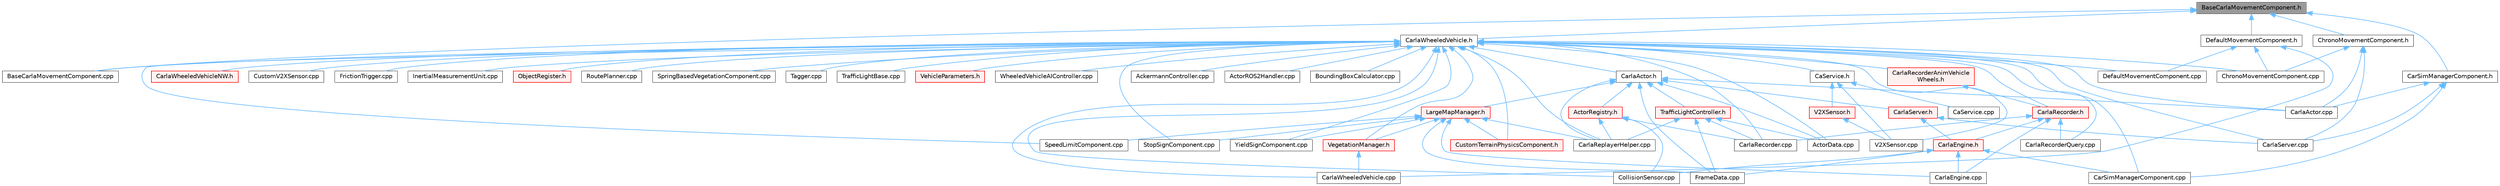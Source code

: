 digraph "BaseCarlaMovementComponent.h"
{
 // INTERACTIVE_SVG=YES
 // LATEX_PDF_SIZE
  bgcolor="transparent";
  edge [fontname=Helvetica,fontsize=10,labelfontname=Helvetica,labelfontsize=10];
  node [fontname=Helvetica,fontsize=10,shape=box,height=0.2,width=0.4];
  Node1 [id="Node000001",label="BaseCarlaMovementComponent.h",height=0.2,width=0.4,color="gray40", fillcolor="grey60", style="filled", fontcolor="black",tooltip=" "];
  Node1 -> Node2 [id="edge1_Node000001_Node000002",dir="back",color="steelblue1",style="solid",tooltip=" "];
  Node2 [id="Node000002",label="BaseCarlaMovementComponent.cpp",height=0.2,width=0.4,color="grey40", fillcolor="white", style="filled",URL="$da/da6/BaseCarlaMovementComponent_8cpp.html",tooltip=" "];
  Node1 -> Node3 [id="edge2_Node000001_Node000003",dir="back",color="steelblue1",style="solid",tooltip=" "];
  Node3 [id="Node000003",label="CarSimManagerComponent.h",height=0.2,width=0.4,color="grey40", fillcolor="white", style="filled",URL="$d9/d84/CarSimManagerComponent_8h.html",tooltip=" "];
  Node3 -> Node4 [id="edge3_Node000003_Node000004",dir="back",color="steelblue1",style="solid",tooltip=" "];
  Node4 [id="Node000004",label="CarSimManagerComponent.cpp",height=0.2,width=0.4,color="grey40", fillcolor="white", style="filled",URL="$d2/d56/CarSimManagerComponent_8cpp.html",tooltip=" "];
  Node3 -> Node5 [id="edge4_Node000003_Node000005",dir="back",color="steelblue1",style="solid",tooltip=" "];
  Node5 [id="Node000005",label="CarlaActor.cpp",height=0.2,width=0.4,color="grey40", fillcolor="white", style="filled",URL="$d3/d43/CarlaActor_8cpp.html",tooltip=" "];
  Node3 -> Node6 [id="edge5_Node000003_Node000006",dir="back",color="steelblue1",style="solid",tooltip=" "];
  Node6 [id="Node000006",label="CarlaServer.cpp",height=0.2,width=0.4,color="grey40", fillcolor="white", style="filled",URL="$db/d6c/CarlaServer_8cpp.html",tooltip=" "];
  Node1 -> Node7 [id="edge6_Node000001_Node000007",dir="back",color="steelblue1",style="solid",tooltip=" "];
  Node7 [id="Node000007",label="CarlaWheeledVehicle.h",height=0.2,width=0.4,color="grey40", fillcolor="white", style="filled",URL="$d3/d00/CarlaWheeledVehicle_8h.html",tooltip=" "];
  Node7 -> Node8 [id="edge7_Node000007_Node000008",dir="back",color="steelblue1",style="solid",tooltip=" "];
  Node8 [id="Node000008",label="AckermannController.cpp",height=0.2,width=0.4,color="grey40", fillcolor="white", style="filled",URL="$d1/d47/AckermannController_8cpp.html",tooltip=" "];
  Node7 -> Node9 [id="edge8_Node000007_Node000009",dir="back",color="steelblue1",style="solid",tooltip=" "];
  Node9 [id="Node000009",label="ActorData.cpp",height=0.2,width=0.4,color="grey40", fillcolor="white", style="filled",URL="$da/d7f/ActorData_8cpp.html",tooltip=" "];
  Node7 -> Node10 [id="edge9_Node000007_Node000010",dir="back",color="steelblue1",style="solid",tooltip=" "];
  Node10 [id="Node000010",label="ActorROS2Handler.cpp",height=0.2,width=0.4,color="grey40", fillcolor="white", style="filled",URL="$d6/d65/ActorROS2Handler_8cpp.html",tooltip=" "];
  Node7 -> Node2 [id="edge10_Node000007_Node000002",dir="back",color="steelblue1",style="solid",tooltip=" "];
  Node7 -> Node11 [id="edge11_Node000007_Node000011",dir="back",color="steelblue1",style="solid",tooltip=" "];
  Node11 [id="Node000011",label="BoundingBoxCalculator.cpp",height=0.2,width=0.4,color="grey40", fillcolor="white", style="filled",URL="$dd/dd8/BoundingBoxCalculator_8cpp.html",tooltip=" "];
  Node7 -> Node12 [id="edge12_Node000007_Node000012",dir="back",color="steelblue1",style="solid",tooltip=" "];
  Node12 [id="Node000012",label="CaService.h",height=0.2,width=0.4,color="grey40", fillcolor="white", style="filled",URL="$df/dd8/CaService_8h.html",tooltip=" "];
  Node12 -> Node13 [id="edge13_Node000012_Node000013",dir="back",color="steelblue1",style="solid",tooltip=" "];
  Node13 [id="Node000013",label="CaService.cpp",height=0.2,width=0.4,color="grey40", fillcolor="white", style="filled",URL="$d0/d8d/CaService_8cpp.html",tooltip=" "];
  Node12 -> Node14 [id="edge14_Node000012_Node000014",dir="back",color="steelblue1",style="solid",tooltip=" "];
  Node14 [id="Node000014",label="V2XSensor.cpp",height=0.2,width=0.4,color="grey40", fillcolor="white", style="filled",URL="$d2/df9/V2XSensor_8cpp.html",tooltip=" "];
  Node12 -> Node15 [id="edge15_Node000012_Node000015",dir="back",color="steelblue1",style="solid",tooltip=" "];
  Node15 [id="Node000015",label="V2XSensor.h",height=0.2,width=0.4,color="red", fillcolor="#FFF0F0", style="filled",URL="$d1/d71/V2XSensor_8h.html",tooltip=" "];
  Node15 -> Node14 [id="edge16_Node000015_Node000014",dir="back",color="steelblue1",style="solid",tooltip=" "];
  Node7 -> Node4 [id="edge17_Node000007_Node000004",dir="back",color="steelblue1",style="solid",tooltip=" "];
  Node7 -> Node5 [id="edge18_Node000007_Node000005",dir="back",color="steelblue1",style="solid",tooltip=" "];
  Node7 -> Node50 [id="edge19_Node000007_Node000050",dir="back",color="steelblue1",style="solid",tooltip=" "];
  Node50 [id="Node000050",label="CarlaActor.h",height=0.2,width=0.4,color="grey40", fillcolor="white", style="filled",URL="$de/d36/CarlaActor_8h.html",tooltip=" "];
  Node50 -> Node9 [id="edge20_Node000050_Node000009",dir="back",color="steelblue1",style="solid",tooltip=" "];
  Node50 -> Node51 [id="edge21_Node000050_Node000051",dir="back",color="steelblue1",style="solid",tooltip=" "];
  Node51 [id="Node000051",label="ActorRegistry.h",height=0.2,width=0.4,color="red", fillcolor="#FFF0F0", style="filled",URL="$da/de4/ActorRegistry_8h.html",tooltip=" "];
  Node51 -> Node78 [id="edge22_Node000051_Node000078",dir="back",color="steelblue1",style="solid",tooltip=" "];
  Node78 [id="Node000078",label="CarlaRecorder.cpp",height=0.2,width=0.4,color="grey40", fillcolor="white", style="filled",URL="$da/d49/CarlaRecorder_8cpp.html",tooltip=" "];
  Node51 -> Node60 [id="edge23_Node000051_Node000060",dir="back",color="steelblue1",style="solid",tooltip=" "];
  Node60 [id="Node000060",label="CarlaReplayerHelper.cpp",height=0.2,width=0.4,color="grey40", fillcolor="white", style="filled",URL="$d2/d32/CarlaReplayerHelper_8cpp.html",tooltip=" "];
  Node51 -> Node22 [id="edge24_Node000051_Node000022",dir="back",color="steelblue1",style="solid",tooltip=" "];
  Node22 [id="Node000022",label="CollisionSensor.cpp",height=0.2,width=0.4,color="grey40", fillcolor="white", style="filled",URL="$da/df0/CollisionSensor_8cpp.html",tooltip=" "];
  Node50 -> Node5 [id="edge25_Node000050_Node000005",dir="back",color="steelblue1",style="solid",tooltip=" "];
  Node50 -> Node60 [id="edge26_Node000050_Node000060",dir="back",color="steelblue1",style="solid",tooltip=" "];
  Node50 -> Node103 [id="edge27_Node000050_Node000103",dir="back",color="steelblue1",style="solid",tooltip=" "];
  Node103 [id="Node000103",label="CarlaServer.h",height=0.2,width=0.4,color="red", fillcolor="#FFF0F0", style="filled",URL="$d0/d35/CarlaServer_8h.html",tooltip=" "];
  Node103 -> Node104 [id="edge28_Node000103_Node000104",dir="back",color="steelblue1",style="solid",tooltip=" "];
  Node104 [id="Node000104",label="CarlaEngine.h",height=0.2,width=0.4,color="red", fillcolor="#FFF0F0", style="filled",URL="$d0/d11/CarlaEngine_8h.html",tooltip=" "];
  Node104 -> Node4 [id="edge29_Node000104_Node000004",dir="back",color="steelblue1",style="solid",tooltip=" "];
  Node104 -> Node54 [id="edge30_Node000104_Node000054",dir="back",color="steelblue1",style="solid",tooltip=" "];
  Node54 [id="Node000054",label="CarlaEngine.cpp",height=0.2,width=0.4,color="grey40", fillcolor="white", style="filled",URL="$d6/da1/CarlaEngine_8cpp.html",tooltip=" "];
  Node104 -> Node22 [id="edge31_Node000104_Node000022",dir="back",color="steelblue1",style="solid",tooltip=" "];
  Node104 -> Node64 [id="edge32_Node000104_Node000064",dir="back",color="steelblue1",style="solid",tooltip=" "];
  Node64 [id="Node000064",label="FrameData.cpp",height=0.2,width=0.4,color="grey40", fillcolor="white", style="filled",URL="$df/d8a/FrameData_8cpp.html",tooltip=" "];
  Node103 -> Node6 [id="edge33_Node000103_Node000006",dir="back",color="steelblue1",style="solid",tooltip=" "];
  Node50 -> Node64 [id="edge34_Node000050_Node000064",dir="back",color="steelblue1",style="solid",tooltip=" "];
  Node50 -> Node113 [id="edge35_Node000050_Node000113",dir="back",color="steelblue1",style="solid",tooltip=" "];
  Node113 [id="Node000113",label="LargeMapManager.h",height=0.2,width=0.4,color="red", fillcolor="#FFF0F0", style="filled",URL="$d3/d30/LargeMapManager_8h.html",tooltip=" "];
  Node113 -> Node54 [id="edge36_Node000113_Node000054",dir="back",color="steelblue1",style="solid",tooltip=" "];
  Node113 -> Node60 [id="edge37_Node000113_Node000060",dir="back",color="steelblue1",style="solid",tooltip=" "];
  Node113 -> Node114 [id="edge38_Node000113_Node000114",dir="back",color="steelblue1",style="solid",tooltip=" "];
  Node114 [id="Node000114",label="CustomTerrainPhysicsComponent.h",height=0.2,width=0.4,color="red", fillcolor="#FFF0F0", style="filled",URL="$d1/d4f/CustomTerrainPhysicsComponent_8h.html",tooltip=" "];
  Node113 -> Node64 [id="edge39_Node000113_Node000064",dir="back",color="steelblue1",style="solid",tooltip=" "];
  Node113 -> Node70 [id="edge40_Node000113_Node000070",dir="back",color="steelblue1",style="solid",tooltip=" "];
  Node70 [id="Node000070",label="SpeedLimitComponent.cpp",height=0.2,width=0.4,color="grey40", fillcolor="white", style="filled",URL="$d2/dd9/SpeedLimitComponent_8cpp.html",tooltip=" "];
  Node113 -> Node71 [id="edge41_Node000113_Node000071",dir="back",color="steelblue1",style="solid",tooltip=" "];
  Node71 [id="Node000071",label="StopSignComponent.cpp",height=0.2,width=0.4,color="grey40", fillcolor="white", style="filled",URL="$d6/ddb/StopSignComponent_8cpp.html",tooltip=" "];
  Node113 -> Node118 [id="edge42_Node000113_Node000118",dir="back",color="steelblue1",style="solid",tooltip=" "];
  Node118 [id="Node000118",label="VegetationManager.h",height=0.2,width=0.4,color="red", fillcolor="#FFF0F0", style="filled",URL="$d9/d64/VegetationManager_8h.html",tooltip=" "];
  Node118 -> Node62 [id="edge43_Node000118_Node000062",dir="back",color="steelblue1",style="solid",tooltip=" "];
  Node62 [id="Node000062",label="CarlaWheeledVehicle.cpp",height=0.2,width=0.4,color="grey40", fillcolor="white", style="filled",URL="$dc/d65/CarlaWheeledVehicle_8cpp.html",tooltip=" "];
  Node113 -> Node77 [id="edge44_Node000113_Node000077",dir="back",color="steelblue1",style="solid",tooltip=" "];
  Node77 [id="Node000077",label="YieldSignComponent.cpp",height=0.2,width=0.4,color="grey40", fillcolor="white", style="filled",URL="$d4/d36/YieldSignComponent_8cpp.html",tooltip=" "];
  Node50 -> Node119 [id="edge45_Node000050_Node000119",dir="back",color="steelblue1",style="solid",tooltip=" "];
  Node119 [id="Node000119",label="TrafficLightController.h",height=0.2,width=0.4,color="red", fillcolor="#FFF0F0", style="filled",URL="$dd/d67/TrafficLightController_8h.html",tooltip=" "];
  Node119 -> Node9 [id="edge46_Node000119_Node000009",dir="back",color="steelblue1",style="solid",tooltip=" "];
  Node119 -> Node78 [id="edge47_Node000119_Node000078",dir="back",color="steelblue1",style="solid",tooltip=" "];
  Node119 -> Node60 [id="edge48_Node000119_Node000060",dir="back",color="steelblue1",style="solid",tooltip=" "];
  Node119 -> Node64 [id="edge49_Node000119_Node000064",dir="back",color="steelblue1",style="solid",tooltip=" "];
  Node7 -> Node78 [id="edge50_Node000007_Node000078",dir="back",color="steelblue1",style="solid",tooltip=" "];
  Node7 -> Node123 [id="edge51_Node000007_Node000123",dir="back",color="steelblue1",style="solid",tooltip=" "];
  Node123 [id="Node000123",label="CarlaRecorder.h",height=0.2,width=0.4,color="red", fillcolor="#FFF0F0", style="filled",URL="$d9/d6a/CarlaRecorder_8h.html",tooltip=" "];
  Node123 -> Node54 [id="edge52_Node000123_Node000054",dir="back",color="steelblue1",style="solid",tooltip=" "];
  Node123 -> Node104 [id="edge53_Node000123_Node000104",dir="back",color="steelblue1",style="solid",tooltip=" "];
  Node123 -> Node78 [id="edge54_Node000123_Node000078",dir="back",color="steelblue1",style="solid",tooltip=" "];
  Node123 -> Node142 [id="edge55_Node000123_Node000142",dir="back",color="steelblue1",style="solid",tooltip=" "];
  Node142 [id="Node000142",label="CarlaRecorderQuery.cpp",height=0.2,width=0.4,color="grey40", fillcolor="white", style="filled",URL="$de/dc6/CarlaRecorderQuery_8cpp.html",tooltip=" "];
  Node7 -> Node147 [id="edge56_Node000007_Node000147",dir="back",color="steelblue1",style="solid",tooltip=" "];
  Node147 [id="Node000147",label="CarlaRecorderAnimVehicle\lWheels.h",height=0.2,width=0.4,color="red", fillcolor="#FFF0F0", style="filled",URL="$d0/d5c/CarlaRecorderAnimVehicleWheels_8h.html",tooltip=" "];
  Node147 -> Node123 [id="edge57_Node000147_Node000123",dir="back",color="steelblue1",style="solid",tooltip=" "];
  Node7 -> Node142 [id="edge58_Node000007_Node000142",dir="back",color="steelblue1",style="solid",tooltip=" "];
  Node7 -> Node60 [id="edge59_Node000007_Node000060",dir="back",color="steelblue1",style="solid",tooltip=" "];
  Node7 -> Node6 [id="edge60_Node000007_Node000006",dir="back",color="steelblue1",style="solid",tooltip=" "];
  Node7 -> Node62 [id="edge61_Node000007_Node000062",dir="back",color="steelblue1",style="solid",tooltip=" "];
  Node7 -> Node151 [id="edge62_Node000007_Node000151",dir="back",color="steelblue1",style="solid",tooltip=" "];
  Node151 [id="Node000151",label="CarlaWheeledVehicleNW.h",height=0.2,width=0.4,color="red", fillcolor="#FFF0F0", style="filled",URL="$de/dba/CarlaWheeledVehicleNW_8h.html",tooltip=" "];
  Node7 -> Node153 [id="edge63_Node000007_Node000153",dir="back",color="steelblue1",style="solid",tooltip=" "];
  Node153 [id="Node000153",label="ChronoMovementComponent.cpp",height=0.2,width=0.4,color="grey40", fillcolor="white", style="filled",URL="$db/d1c/ChronoMovementComponent_8cpp.html",tooltip=" "];
  Node7 -> Node22 [id="edge64_Node000007_Node000022",dir="back",color="steelblue1",style="solid",tooltip=" "];
  Node7 -> Node114 [id="edge65_Node000007_Node000114",dir="back",color="steelblue1",style="solid",tooltip=" "];
  Node7 -> Node24 [id="edge66_Node000007_Node000024",dir="back",color="steelblue1",style="solid",tooltip=" "];
  Node24 [id="Node000024",label="CustomV2XSensor.cpp",height=0.2,width=0.4,color="grey40", fillcolor="white", style="filled",URL="$d8/d97/CustomV2XSensor_8cpp.html",tooltip=" "];
  Node7 -> Node154 [id="edge67_Node000007_Node000154",dir="back",color="steelblue1",style="solid",tooltip=" "];
  Node154 [id="Node000154",label="DefaultMovementComponent.cpp",height=0.2,width=0.4,color="grey40", fillcolor="white", style="filled",URL="$d1/d60/DefaultMovementComponent_8cpp.html",tooltip=" "];
  Node7 -> Node81 [id="edge68_Node000007_Node000081",dir="back",color="steelblue1",style="solid",tooltip=" "];
  Node81 [id="Node000081",label="FrictionTrigger.cpp",height=0.2,width=0.4,color="grey40", fillcolor="white", style="filled",URL="$d8/de2/FrictionTrigger_8cpp.html",tooltip=" "];
  Node7 -> Node28 [id="edge69_Node000007_Node000028",dir="back",color="steelblue1",style="solid",tooltip=" "];
  Node28 [id="Node000028",label="InertialMeasurementUnit.cpp",height=0.2,width=0.4,color="grey40", fillcolor="white", style="filled",URL="$d7/d78/InertialMeasurementUnit_8cpp.html",tooltip=" "];
  Node7 -> Node155 [id="edge70_Node000007_Node000155",dir="back",color="steelblue1",style="solid",tooltip=" "];
  Node155 [id="Node000155",label="ObjectRegister.h",height=0.2,width=0.4,color="red", fillcolor="#FFF0F0", style="filled",URL="$d4/d5b/ObjectRegister_8h.html",tooltip=" "];
  Node7 -> Node157 [id="edge71_Node000007_Node000157",dir="back",color="steelblue1",style="solid",tooltip=" "];
  Node157 [id="Node000157",label="RoutePlanner.cpp",height=0.2,width=0.4,color="grey40", fillcolor="white", style="filled",URL="$de/d45/RoutePlanner_8cpp.html",tooltip=" "];
  Node7 -> Node70 [id="edge72_Node000007_Node000070",dir="back",color="steelblue1",style="solid",tooltip=" "];
  Node7 -> Node158 [id="edge73_Node000007_Node000158",dir="back",color="steelblue1",style="solid",tooltip=" "];
  Node158 [id="Node000158",label="SpringBasedVegetationComponent.cpp",height=0.2,width=0.4,color="grey40", fillcolor="white", style="filled",URL="$db/d66/SpringBasedVegetationComponent_8cpp.html",tooltip=" "];
  Node7 -> Node71 [id="edge74_Node000007_Node000071",dir="back",color="steelblue1",style="solid",tooltip=" "];
  Node7 -> Node159 [id="edge75_Node000007_Node000159",dir="back",color="steelblue1",style="solid",tooltip=" "];
  Node159 [id="Node000159",label="Tagger.cpp",height=0.2,width=0.4,color="grey40", fillcolor="white", style="filled",URL="$d2/d35/Tagger_8cpp.html",tooltip=" "];
  Node7 -> Node72 [id="edge76_Node000007_Node000072",dir="back",color="steelblue1",style="solid",tooltip=" "];
  Node72 [id="Node000072",label="TrafficLightBase.cpp",height=0.2,width=0.4,color="grey40", fillcolor="white", style="filled",URL="$d2/d40/TrafficLightBase_8cpp.html",tooltip=" "];
  Node7 -> Node14 [id="edge77_Node000007_Node000014",dir="back",color="steelblue1",style="solid",tooltip=" "];
  Node7 -> Node118 [id="edge78_Node000007_Node000118",dir="back",color="steelblue1",style="solid",tooltip=" "];
  Node7 -> Node160 [id="edge79_Node000007_Node000160",dir="back",color="steelblue1",style="solid",tooltip=" "];
  Node160 [id="Node000160",label="VehicleParameters.h",height=0.2,width=0.4,color="red", fillcolor="#FFF0F0", style="filled",URL="$d1/d1b/VehicleParameters_8h.html",tooltip=" "];
  Node7 -> Node161 [id="edge80_Node000007_Node000161",dir="back",color="steelblue1",style="solid",tooltip=" "];
  Node161 [id="Node000161",label="WheeledVehicleAIController.cpp",height=0.2,width=0.4,color="grey40", fillcolor="white", style="filled",URL="$d8/de0/WheeledVehicleAIController_8cpp.html",tooltip=" "];
  Node7 -> Node77 [id="edge81_Node000007_Node000077",dir="back",color="steelblue1",style="solid",tooltip=" "];
  Node1 -> Node162 [id="edge82_Node000001_Node000162",dir="back",color="steelblue1",style="solid",tooltip=" "];
  Node162 [id="Node000162",label="ChronoMovementComponent.h",height=0.2,width=0.4,color="grey40", fillcolor="white", style="filled",URL="$d8/d93/ChronoMovementComponent_8h.html",tooltip=" "];
  Node162 -> Node5 [id="edge83_Node000162_Node000005",dir="back",color="steelblue1",style="solid",tooltip=" "];
  Node162 -> Node6 [id="edge84_Node000162_Node000006",dir="back",color="steelblue1",style="solid",tooltip=" "];
  Node162 -> Node153 [id="edge85_Node000162_Node000153",dir="back",color="steelblue1",style="solid",tooltip=" "];
  Node1 -> Node163 [id="edge86_Node000001_Node000163",dir="back",color="steelblue1",style="solid",tooltip=" "];
  Node163 [id="Node000163",label="DefaultMovementComponent.h",height=0.2,width=0.4,color="grey40", fillcolor="white", style="filled",URL="$dd/d9e/DefaultMovementComponent_8h.html",tooltip=" "];
  Node163 -> Node62 [id="edge87_Node000163_Node000062",dir="back",color="steelblue1",style="solid",tooltip=" "];
  Node163 -> Node153 [id="edge88_Node000163_Node000153",dir="back",color="steelblue1",style="solid",tooltip=" "];
  Node163 -> Node154 [id="edge89_Node000163_Node000154",dir="back",color="steelblue1",style="solid",tooltip=" "];
}
